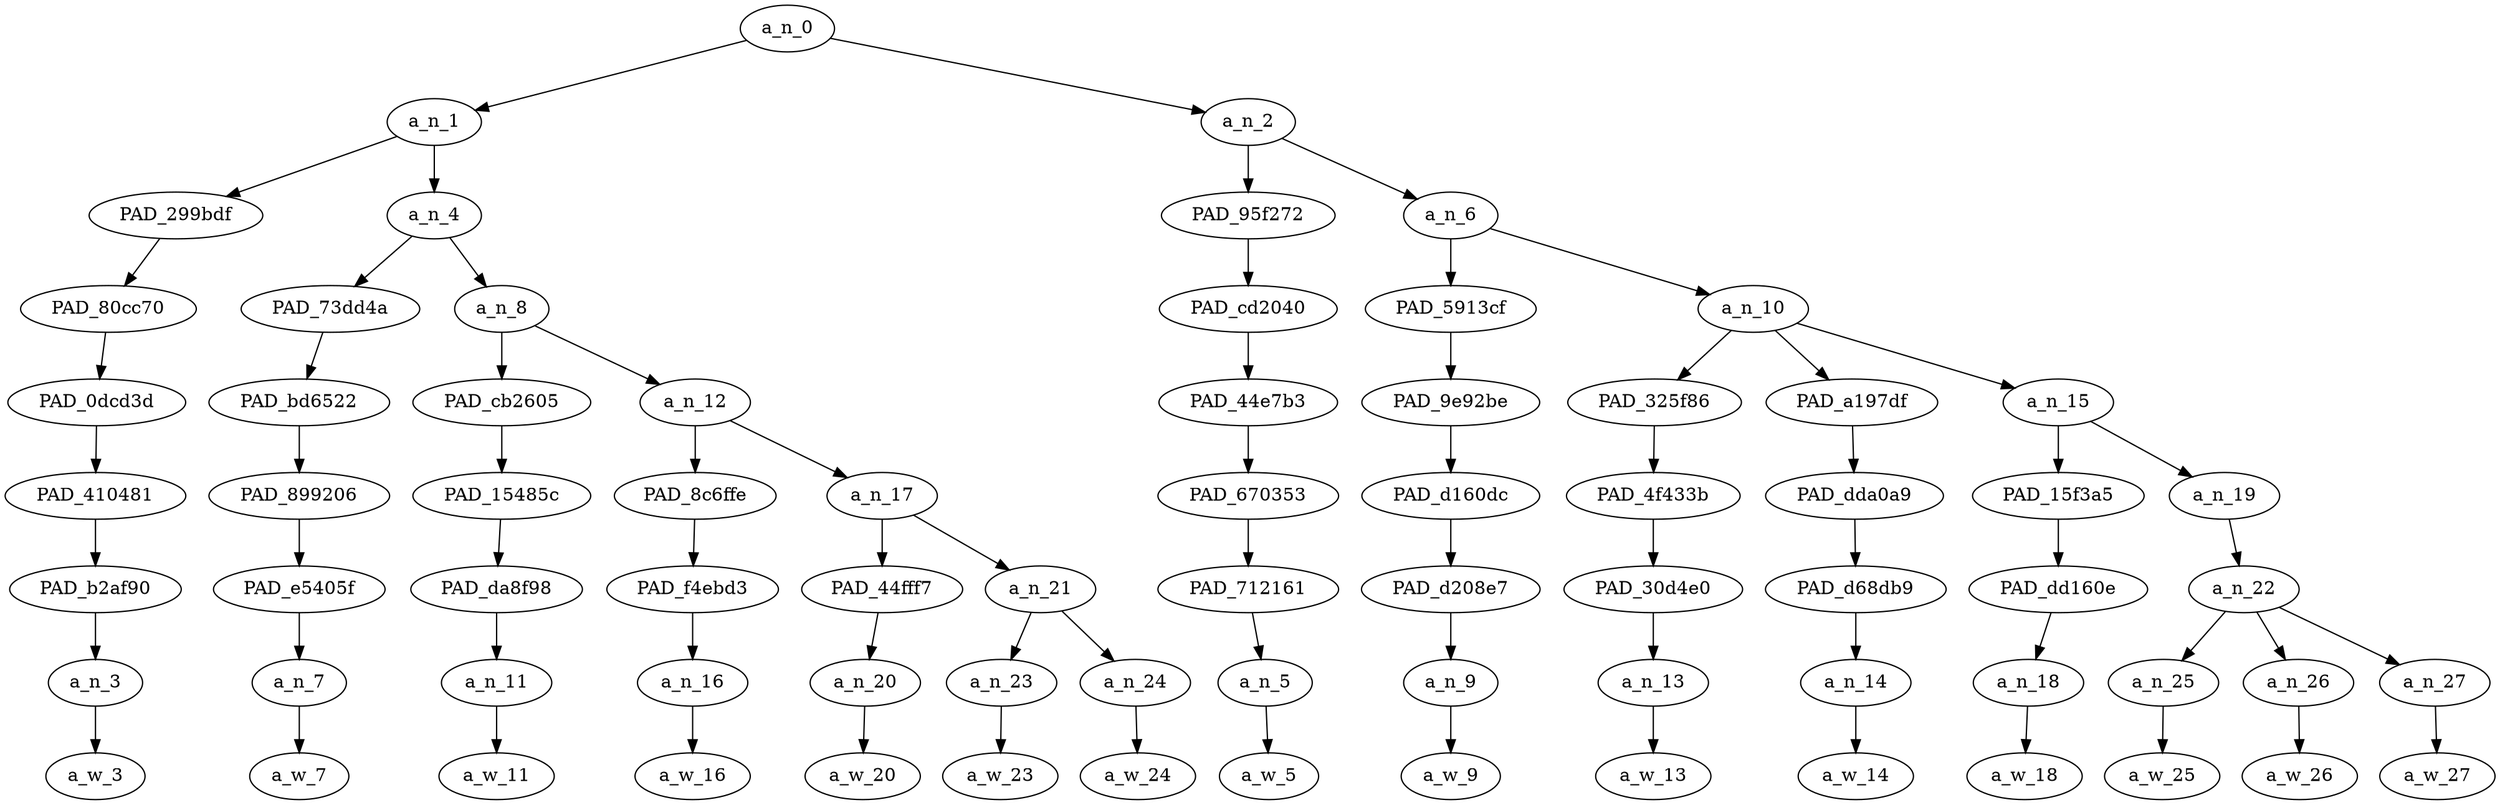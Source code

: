 strict digraph "" {
	a_n_0	[div_dir=1,
		index=0,
		level=8,
		pos="4.533854166666667,8!",
		text_span="[0, 1, 2, 3, 4, 5, 6, 7, 8, 9, 10, 11, 12, 13, 14]",
		value=0.99999998];
	a_n_1	[div_dir=1,
		index=0,
		level=7,
		pos="0.984375,7!",
		text_span="[0, 1, 2, 3, 4, 5, 6]",
		value=0.38933708];
	a_n_0 -> a_n_1;
	a_n_2	[div_dir=-1,
		index=1,
		level=7,
		pos="8.083333333333334,7!",
		text_span="[7, 8, 9, 10, 11, 12, 13, 14]",
		value=0.61054234];
	a_n_0 -> a_n_2;
	PAD_299bdf	[div_dir=-1,
		index=0,
		level=6,
		pos="0.0,6!",
		text_span="[0]",
		value=0.03363301];
	a_n_1 -> PAD_299bdf;
	a_n_4	[div_dir=1,
		index=1,
		level=6,
		pos="1.96875,6!",
		text_span="[1, 2, 3, 4, 5, 6]",
		value=0.35535073];
	a_n_1 -> a_n_4;
	PAD_80cc70	[div_dir=-1,
		index=0,
		level=5,
		pos="0.0,5!",
		text_span="[0]",
		value=0.03363301];
	PAD_299bdf -> PAD_80cc70;
	PAD_0dcd3d	[div_dir=-1,
		index=0,
		level=4,
		pos="0.0,4!",
		text_span="[0]",
		value=0.03363301];
	PAD_80cc70 -> PAD_0dcd3d;
	PAD_410481	[div_dir=-1,
		index=0,
		level=3,
		pos="0.0,3!",
		text_span="[0]",
		value=0.03363301];
	PAD_0dcd3d -> PAD_410481;
	PAD_b2af90	[div_dir=-1,
		index=0,
		level=2,
		pos="0.0,2!",
		text_span="[0]",
		value=0.03363301];
	PAD_410481 -> PAD_b2af90;
	a_n_3	[div_dir=-1,
		index=0,
		level=1,
		pos="0.0,1!",
		text_span="[0]",
		value=0.03363301];
	PAD_b2af90 -> a_n_3;
	a_w_3	[div_dir=0,
		index=0,
		level=0,
		pos="0,0!",
		text_span="[0]",
		value=if];
	a_n_3 -> a_w_3;
	PAD_73dd4a	[div_dir=1,
		index=1,
		level=5,
		pos="1.0,5!",
		text_span="[1]",
		value=0.06247255];
	a_n_4 -> PAD_73dd4a;
	a_n_8	[div_dir=1,
		index=2,
		level=5,
		pos="2.9375,5!",
		text_span="[2, 3, 4, 5, 6]",
		value=0.29240005];
	a_n_4 -> a_n_8;
	PAD_bd6522	[div_dir=1,
		index=1,
		level=4,
		pos="1.0,4!",
		text_span="[1]",
		value=0.06247255];
	PAD_73dd4a -> PAD_bd6522;
	PAD_899206	[div_dir=1,
		index=1,
		level=3,
		pos="1.0,3!",
		text_span="[1]",
		value=0.06247255];
	PAD_bd6522 -> PAD_899206;
	PAD_e5405f	[div_dir=1,
		index=1,
		level=2,
		pos="1.0,2!",
		text_span="[1]",
		value=0.06247255];
	PAD_899206 -> PAD_e5405f;
	a_n_7	[div_dir=1,
		index=1,
		level=1,
		pos="1.0,1!",
		text_span="[1]",
		value=0.06247255];
	PAD_e5405f -> a_n_7;
	a_w_7	[div_dir=0,
		index=1,
		level=0,
		pos="1,0!",
		text_span="[1]",
		value=money];
	a_n_7 -> a_w_7;
	PAD_cb2605	[div_dir=1,
		index=2,
		level=4,
		pos="2.0,4!",
		text_span="[2]",
		value=0.03460606];
	a_n_8 -> PAD_cb2605;
	a_n_12	[div_dir=1,
		index=3,
		level=4,
		pos="3.875,4!",
		text_span="[3, 4, 5, 6]",
		value=0.25747083];
	a_n_8 -> a_n_12;
	PAD_15485c	[div_dir=1,
		index=2,
		level=3,
		pos="2.0,3!",
		text_span="[2]",
		value=0.03460606];
	PAD_cb2605 -> PAD_15485c;
	PAD_da8f98	[div_dir=1,
		index=2,
		level=2,
		pos="2.0,2!",
		text_span="[2]",
		value=0.03460606];
	PAD_15485c -> PAD_da8f98;
	a_n_11	[div_dir=1,
		index=2,
		level=1,
		pos="2.0,1!",
		text_span="[2]",
		value=0.03460606];
	PAD_da8f98 -> a_n_11;
	a_w_11	[div_dir=0,
		index=2,
		level=0,
		pos="2,0!",
		text_span="[2]",
		value=was];
	a_n_11 -> a_w_11;
	PAD_8c6ffe	[div_dir=-1,
		index=3,
		level=3,
		pos="3.0,3!",
		text_span="[3]",
		value=0.05827091];
	a_n_12 -> PAD_8c6ffe;
	a_n_17	[div_dir=1,
		index=4,
		level=3,
		pos="4.75,3!",
		text_span="[4, 5, 6]",
		value=0.19902959];
	a_n_12 -> a_n_17;
	PAD_f4ebd3	[div_dir=-1,
		index=3,
		level=2,
		pos="3.0,2!",
		text_span="[3]",
		value=0.05827091];
	PAD_8c6ffe -> PAD_f4ebd3;
	a_n_16	[div_dir=-1,
		index=3,
		level=1,
		pos="3.0,1!",
		text_span="[3]",
		value=0.05827091];
	PAD_f4ebd3 -> a_n_16;
	a_w_16	[div_dir=0,
		index=3,
		level=0,
		pos="3,0!",
		text_span="[3]",
		value=grown];
	a_n_16 -> a_w_16;
	PAD_44fff7	[div_dir=1,
		index=4,
		level=2,
		pos="4.0,2!",
		text_span="[4]",
		value=0.04167034];
	a_n_17 -> PAD_44fff7;
	a_n_21	[div_dir=1,
		index=5,
		level=2,
		pos="5.5,2!",
		text_span="[5, 6]",
		value=0.15711441];
	a_n_17 -> a_n_21;
	a_n_20	[div_dir=1,
		index=4,
		level=1,
		pos="4.0,1!",
		text_span="[4]",
		value=0.04167034];
	PAD_44fff7 -> a_n_20;
	a_w_20	[div_dir=0,
		index=4,
		level=0,
		pos="4,0!",
		text_span="[4]",
		value=on];
	a_n_20 -> a_w_20;
	a_n_23	[div_dir=-1,
		index=5,
		level=1,
		pos="5.0,1!",
		text_span="[5]",
		value=0.08646602];
	a_n_21 -> a_n_23;
	a_n_24	[div_dir=1,
		index=6,
		level=1,
		pos="6.0,1!",
		text_span="[6]",
		value=0.07039461];
	a_n_21 -> a_n_24;
	a_w_23	[div_dir=0,
		index=5,
		level=0,
		pos="5,0!",
		text_span="[5]",
		value=trees];
	a_n_23 -> a_w_23;
	a_w_24	[div_dir=0,
		index=6,
		level=0,
		pos="6,0!",
		text_span="[6]",
		value=women];
	a_n_24 -> a_w_24;
	PAD_95f272	[div_dir=1,
		index=2,
		level=6,
		pos="7.0,6!",
		text_span="[7]",
		value=0.03449958];
	a_n_2 -> PAD_95f272;
	a_n_6	[div_dir=-1,
		index=3,
		level=6,
		pos="9.166666666666668,6!",
		text_span="[8, 9, 10, 11, 12, 13, 14]",
		value=0.57588507];
	a_n_2 -> a_n_6;
	PAD_cd2040	[div_dir=1,
		index=3,
		level=5,
		pos="7.0,5!",
		text_span="[7]",
		value=0.03449958];
	PAD_95f272 -> PAD_cd2040;
	PAD_44e7b3	[div_dir=1,
		index=4,
		level=4,
		pos="7.0,4!",
		text_span="[7]",
		value=0.03449958];
	PAD_cd2040 -> PAD_44e7b3;
	PAD_670353	[div_dir=1,
		index=5,
		level=3,
		pos="7.0,3!",
		text_span="[7]",
		value=0.03449958];
	PAD_44e7b3 -> PAD_670353;
	PAD_712161	[div_dir=1,
		index=6,
		level=2,
		pos="7.0,2!",
		text_span="[7]",
		value=0.03449958];
	PAD_670353 -> PAD_712161;
	a_n_5	[div_dir=1,
		index=7,
		level=1,
		pos="7.0,1!",
		text_span="[7]",
		value=0.03449958];
	PAD_712161 -> a_n_5;
	a_w_5	[div_dir=0,
		index=7,
		level=0,
		pos="7,0!",
		text_span="[7]",
		value=would];
	a_n_5 -> a_w_5;
	PAD_5913cf	[div_dir=1,
		index=4,
		level=5,
		pos="8.0,5!",
		text_span="[8]",
		value=0.03784051];
	a_n_6 -> PAD_5913cf;
	a_n_10	[div_dir=-1,
		index=5,
		level=5,
		pos="10.333333333333334,5!",
		text_span="[9, 10, 11, 12, 13, 14]",
		value=0.53780341];
	a_n_6 -> a_n_10;
	PAD_9e92be	[div_dir=1,
		index=5,
		level=4,
		pos="8.0,4!",
		text_span="[8]",
		value=0.03784051];
	PAD_5913cf -> PAD_9e92be;
	PAD_d160dc	[div_dir=1,
		index=6,
		level=3,
		pos="8.0,3!",
		text_span="[8]",
		value=0.03784051];
	PAD_9e92be -> PAD_d160dc;
	PAD_d208e7	[div_dir=1,
		index=7,
		level=2,
		pos="8.0,2!",
		text_span="[8]",
		value=0.03784051];
	PAD_d160dc -> PAD_d208e7;
	a_n_9	[div_dir=1,
		index=8,
		level=1,
		pos="8.0,1!",
		text_span="[8]",
		value=0.03784051];
	PAD_d208e7 -> a_n_9;
	a_w_9	[div_dir=0,
		index=8,
		level=0,
		pos="8,0!",
		text_span="[8]",
		value=be];
	a_n_9 -> a_w_9;
	PAD_325f86	[div_dir=1,
		index=6,
		level=4,
		pos="9.0,4!",
		text_span="[9]",
		value=0.09322481];
	a_n_10 -> PAD_325f86;
	PAD_a197df	[div_dir=-1,
		index=7,
		level=4,
		pos="10.0,4!",
		text_span="[10]",
		value=0.24095551];
	a_n_10 -> PAD_a197df;
	a_n_15	[div_dir=1,
		index=8,
		level=4,
		pos="12.0,4!",
		text_span="[11, 12, 13, 14]",
		value=0.20331351];
	a_n_10 -> a_n_15;
	PAD_4f433b	[div_dir=1,
		index=7,
		level=3,
		pos="9.0,3!",
		text_span="[9]",
		value=0.09322481];
	PAD_325f86 -> PAD_4f433b;
	PAD_30d4e0	[div_dir=1,
		index=8,
		level=2,
		pos="9.0,2!",
		text_span="[9]",
		value=0.09322481];
	PAD_4f433b -> PAD_30d4e0;
	a_n_13	[div_dir=1,
		index=9,
		level=1,
		pos="9.0,1!",
		text_span="[9]",
		value=0.09322481];
	PAD_30d4e0 -> a_n_13;
	a_w_13	[div_dir=0,
		index=9,
		level=0,
		pos="9,0!",
		text_span="[9]",
		value=dating];
	a_n_13 -> a_w_13;
	PAD_dda0a9	[div_dir=-1,
		index=8,
		level=3,
		pos="10.0,3!",
		text_span="[10]",
		value=0.24095551];
	PAD_a197df -> PAD_dda0a9;
	PAD_d68db9	[div_dir=-1,
		index=9,
		level=2,
		pos="10.0,2!",
		text_span="[10]",
		value=0.24095551];
	PAD_dda0a9 -> PAD_d68db9;
	a_n_14	[div_dir=-1,
		index=10,
		level=1,
		pos="10.0,1!",
		text_span="[10]",
		value=0.24095551];
	PAD_d68db9 -> a_n_14;
	a_w_14	[div_dir=0,
		index=10,
		level=0,
		pos="10,0!",
		text_span="[10]",
		value=monkeys];
	a_n_14 -> a_w_14;
	PAD_15f3a5	[div_dir=1,
		index=9,
		level=3,
		pos="11.0,3!",
		text_span="[11]",
		value=0.07252041];
	a_n_15 -> PAD_15f3a5;
	a_n_19	[div_dir=1,
		index=10,
		level=3,
		pos="13.0,3!",
		text_span="[12, 13, 14]",
		value=0.13050727];
	a_n_15 -> a_n_19;
	PAD_dd160e	[div_dir=1,
		index=10,
		level=2,
		pos="11.0,2!",
		text_span="[11]",
		value=0.07252041];
	PAD_15f3a5 -> PAD_dd160e;
	a_n_18	[div_dir=1,
		index=11,
		level=1,
		pos="11.0,1!",
		text_span="[11]",
		value=0.07252041];
	PAD_dd160e -> a_n_18;
	a_w_18	[div_dir=0,
		index=11,
		level=0,
		pos="11,0!",
		text_span="[11]",
		value=oh];
	a_n_18 -> a_w_18;
	a_n_22	[div_dir=1,
		index=11,
		level=2,
		pos="13.0,2!",
		text_span="[12, 13, 14]",
		value=0.13042732];
	a_n_19 -> a_n_22;
	a_n_25	[div_dir=-1,
		index=12,
		level=1,
		pos="12.0,1!",
		text_span="[12]",
		value=0.04664418];
	a_n_22 -> a_n_25;
	a_n_26	[div_dir=1,
		index=13,
		level=1,
		pos="13.0,1!",
		text_span="[13]",
		value=0.03719300];
	a_n_22 -> a_n_26;
	a_n_27	[div_dir=1,
		index=14,
		level=1,
		pos="14.0,1!",
		text_span="[14]",
		value=0.04651019];
	a_n_22 -> a_n_27;
	a_w_25	[div_dir=0,
		index=12,
		level=0,
		pos="12,0!",
		text_span="[12]",
		value=wait];
	a_n_25 -> a_w_25;
	a_w_26	[div_dir=0,
		index=13,
		level=0,
		pos="13,0!",
		text_span="[13]",
		value=never];
	a_n_26 -> a_w_26;
	a_w_27	[div_dir=0,
		index=14,
		level=0,
		pos="14,0!",
		text_span="[14]",
		value=mind];
	a_n_27 -> a_w_27;
}
